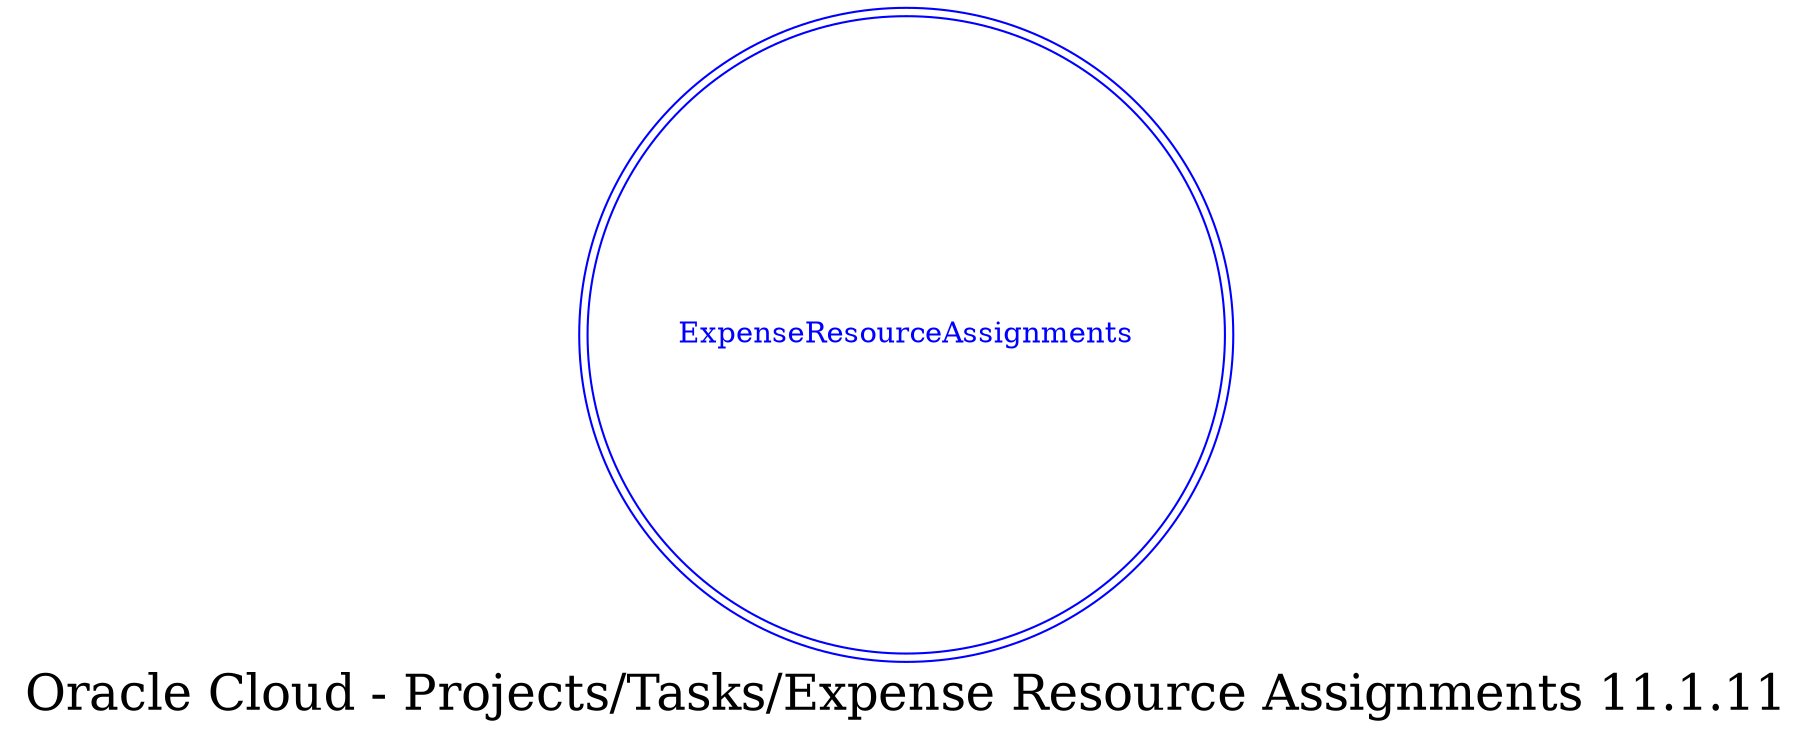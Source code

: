 digraph LexiconGraph {
graph[label="Oracle Cloud - Projects/Tasks/Expense Resource Assignments 11.1.11", fontsize=24]
splines=true
"ExpenseResourceAssignments" [color=blue, fontcolor=blue, shape=doublecircle]
}
